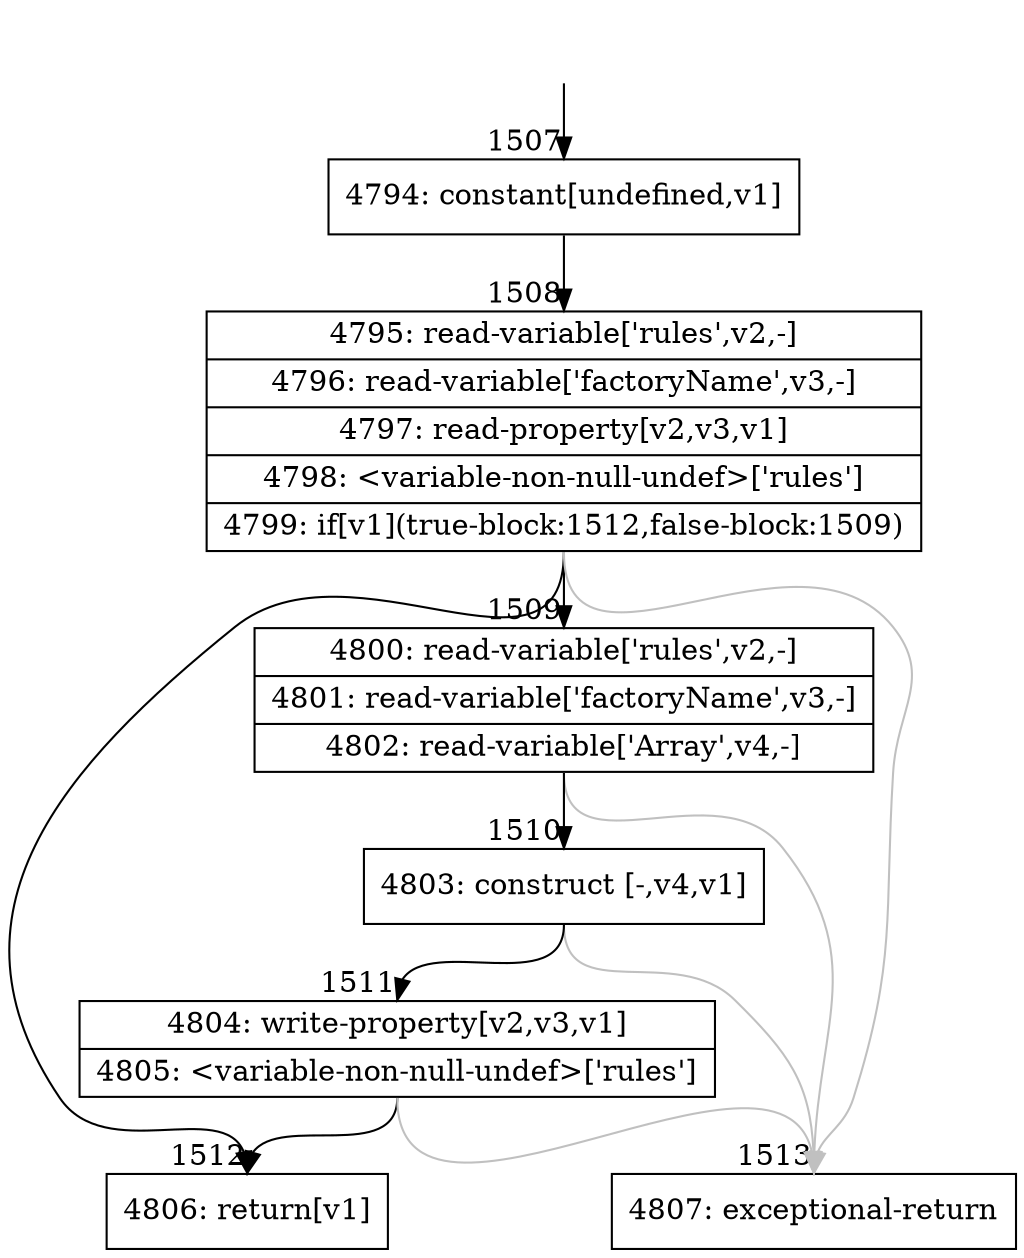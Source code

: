 digraph {
rankdir="TD"
BB_entry112[shape=none,label=""];
BB_entry112 -> BB1507 [tailport=s, headport=n, headlabel="    1507"]
BB1507 [shape=record label="{4794: constant[undefined,v1]}" ] 
BB1507 -> BB1508 [tailport=s, headport=n, headlabel="      1508"]
BB1508 [shape=record label="{4795: read-variable['rules',v2,-]|4796: read-variable['factoryName',v3,-]|4797: read-property[v2,v3,v1]|4798: \<variable-non-null-undef\>['rules']|4799: if[v1](true-block:1512,false-block:1509)}" ] 
BB1508 -> BB1512 [tailport=s, headport=n, headlabel="      1512"]
BB1508 -> BB1509 [tailport=s, headport=n, headlabel="      1509"]
BB1508 -> BB1513 [tailport=s, headport=n, color=gray, headlabel="      1513"]
BB1509 [shape=record label="{4800: read-variable['rules',v2,-]|4801: read-variable['factoryName',v3,-]|4802: read-variable['Array',v4,-]}" ] 
BB1509 -> BB1510 [tailport=s, headport=n, headlabel="      1510"]
BB1509 -> BB1513 [tailport=s, headport=n, color=gray]
BB1510 [shape=record label="{4803: construct [-,v4,v1]}" ] 
BB1510 -> BB1511 [tailport=s, headport=n, headlabel="      1511"]
BB1510 -> BB1513 [tailport=s, headport=n, color=gray]
BB1511 [shape=record label="{4804: write-property[v2,v3,v1]|4805: \<variable-non-null-undef\>['rules']}" ] 
BB1511 -> BB1512 [tailport=s, headport=n]
BB1511 -> BB1513 [tailport=s, headport=n, color=gray]
BB1512 [shape=record label="{4806: return[v1]}" ] 
BB1513 [shape=record label="{4807: exceptional-return}" ] 
//#$~ 1997
}
